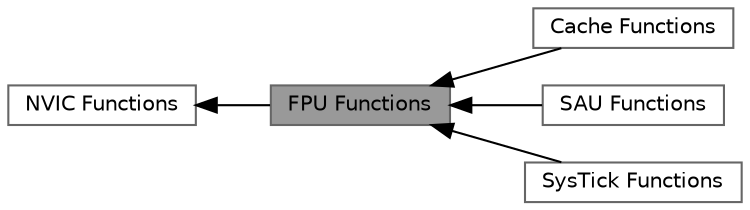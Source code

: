 digraph "FPU Functions"
{
 // LATEX_PDF_SIZE
  bgcolor="transparent";
  edge [fontname=Helvetica,fontsize=10,labelfontname=Helvetica,labelfontsize=10];
  node [fontname=Helvetica,fontsize=10,shape=box,height=0.2,width=0.4];
  rankdir=LR;
  Node5 [id="Node000005",label="Cache Functions",height=0.2,width=0.4,color="grey40", fillcolor="white", style="filled",URL="$group___c_m_s_i_s___core___cache_functions.html",tooltip="Functions that configure Instruction and Data cache."];
  Node1 [id="Node000001",label="FPU Functions",height=0.2,width=0.4,color="gray40", fillcolor="grey60", style="filled", fontcolor="black",tooltip="Function that provides FPU type."];
  Node2 [id="Node000002",label="NVIC Functions",height=0.2,width=0.4,color="grey40", fillcolor="white", style="filled",URL="$group___c_m_s_i_s___core___n_v_i_c_functions.html",tooltip="Functions that manage interrupts and exceptions via the NVIC."];
  Node4 [id="Node000004",label="SAU Functions",height=0.2,width=0.4,color="grey40", fillcolor="white", style="filled",URL="$group___c_m_s_i_s___core___s_a_u_functions.html",tooltip="Functions that configure the SAU."];
  Node3 [id="Node000003",label="SysTick Functions",height=0.2,width=0.4,color="grey40", fillcolor="white", style="filled",URL="$group___c_m_s_i_s___core___sys_tick_functions.html",tooltip="Functions that configure the System."];
  Node2->Node1 [shape=plaintext, dir="back", style="solid"];
  Node1->Node3 [shape=plaintext, dir="back", style="solid"];
  Node1->Node4 [shape=plaintext, dir="back", style="solid"];
  Node1->Node5 [shape=plaintext, dir="back", style="solid"];
}
